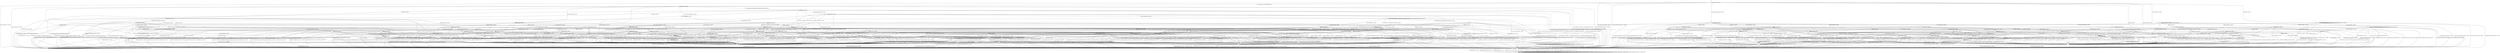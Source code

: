 digraph g {

	s0 [shape="circle" label="s0"];
	s1 [shape="circle" label="s1"];
	s2 [shape="circle" label="s2"];
	s3 [shape="circle" label="s3"];
	s4 [shape="circle" label="s4"];
	s5 [shape="circle" label="s5"];
	s6 [shape="circle" label="s6"];
	s7 [shape="circle" label="s7"];
	s8 [shape="circle" label="s8"];
	s9 [shape="circle" label="s9"];
	s10 [shape="circle" label="s10"];
	s11 [shape="circle" label="s11"];
	s12 [shape="circle" label="s12"];
	s13 [shape="circle" label="s13"];
	s14 [shape="circle" label="s14"];
	s15 [shape="circle" label="s15"];
	s16 [shape="circle" label="s16"];
	s17 [shape="circle" label="s17"];
	s18 [shape="circle" label="s18"];
	s19 [shape="circle" label="s19"];
	s20 [shape="circle" label="s20"];
	s21 [shape="circle" label="s21"];
	s22 [shape="circle" label="s22"];
	s23 [shape="circle" label="s23"];
	s24 [shape="circle" label="s24"];
	s25 [shape="circle" label="s25"];
	s26 [shape="circle" label="s26"];
	s27 [shape="circle" label="s27"];
	s28 [shape="circle" label="s28"];
	s29 [shape="circle" label="s29"];
	s30 [shape="circle" label="s30"];
	s31 [shape="circle" label="s31"];
	s32 [shape="circle" label="s32"];
	s33 [shape="circle" label="s33"];
	s34 [shape="circle" label="s34"];
	s35 [shape="circle" label="s35"];
	s36 [shape="circle" label="s36"];
	s37 [shape="circle" label="s37"];
	s38 [shape="circle" label="s38"];
	s39 [shape="circle" label="s39"];
	s40 [shape="circle" label="s40"];
	s41 [shape="circle" label="s41"];
	s42 [shape="circle" label="s42"];
	s43 [shape="circle" label="s43"];
	s44 [shape="circle" label="s44"];
	s45 [shape="circle" label="s45"];
	s46 [shape="circle" label="s46"];
	s47 [shape="circle" label="s47"];
	s48 [shape="circle" label="s48"];
	s49 [shape="circle" label="s49"];
	s50 [shape="circle" label="s50"];
	s51 [shape="circle" label="s51"];
	s52 [shape="circle" label="s52"];
	s53 [shape="circle" label="s53"];
	s54 [shape="circle" label="s54"];
	s55 [shape="circle" label="s55"];
	s56 [shape="circle" label="s56"];
	s57 [shape="circle" label="s57"];
	s58 [shape="circle" label="s58"];
	s59 [shape="circle" label="s59"];
	s60 [shape="circle" label="s60"];
	s61 [shape="circle" label="s61"];
	s62 [shape="circle" label="s62"];
	s63 [shape="circle" label="s63"];
	s64 [shape="circle" label="s64"];
	s65 [shape="circle" label="s65"];
	s66 [shape="circle" label="s66"];
	s67 [shape="circle" label="s67"];
	s68 [shape="circle" label="s68"];
	s69 [shape="circle" label="s69"];
	s70 [shape="circle" label="s70"];
	s71 [shape="circle" label="s71"];
	s72 [shape="circle" label="s72"];
	s73 [shape="circle" label="s73"];
	s74 [shape="circle" label="s74"];
	s75 [shape="circle" label="s75"];
	s76 [shape="circle" label="s76"];
	s77 [shape="circle" label="s77"];
	s78 [shape="circle" label="s78"];
	s79 [shape="circle" label="s79"];
	s0 -> s1 [label="RSA_CLIENT_HELLO / HELLO_VERIFY_REQUEST"];
	s0 -> s10 [label="RSA_CLIENT_KEY_EXCHANGE / TIMEOUT"];
	s0 -> s9 [label="CHANGE_CIPHER_SPEC / TIMEOUT"];
	s0 -> s13 [label="FINISHED / TIMEOUT"];
	s0 -> s0 [label="APPLICATION / TIMEOUT"];
	s0 -> s16 [label="CERTIFICATE / TIMEOUT"];
	s0 -> s14 [label="EMPTY_CERTIFICATE / TIMEOUT"];
	s0 -> s13 [label="CERTIFICATE_VERIFY / TIMEOUT"];
	s0 -> s3 [label="Alert(WARNING,CLOSE_NOTIFY) / TIMEOUT"];
	s0 -> s3 [label="Alert(FATAL,UNEXPECTED_MESSAGE) / TIMEOUT"];
	s1 -> s2 [label="RSA_CLIENT_HELLO / SERVER_HELLO,CERTIFICATE,SERVER_HELLO_DONE"];
	s1 -> s15 [label="RSA_CLIENT_KEY_EXCHANGE / TIMEOUT"];
	s1 -> s9 [label="CHANGE_CIPHER_SPEC / TIMEOUT"];
	s1 -> s8 [label="FINISHED / TIMEOUT"];
	s1 -> s1 [label="APPLICATION / TIMEOUT"];
	s1 -> s11 [label="CERTIFICATE / TIMEOUT"];
	s1 -> s5 [label="EMPTY_CERTIFICATE / TIMEOUT"];
	s1 -> s8 [label="CERTIFICATE_VERIFY / TIMEOUT"];
	s1 -> s3 [label="Alert(WARNING,CLOSE_NOTIFY) / Alert(WARNING,CLOSE_NOTIFY)"];
	s1 -> s3 [label="Alert(FATAL,UNEXPECTED_MESSAGE) / TIMEOUT"];
	s2 -> s3 [label="RSA_CLIENT_HELLO / Alert(FATAL,UNEXPECTED_MESSAGE)"];
	s2 -> s17 [label="RSA_CLIENT_KEY_EXCHANGE / TIMEOUT"];
	s2 -> s9 [label="CHANGE_CIPHER_SPEC / TIMEOUT"];
	s2 -> s8 [label="FINISHED / TIMEOUT"];
	s2 -> s2 [label="APPLICATION / TIMEOUT"];
	s2 -> s11 [label="CERTIFICATE / TIMEOUT"];
	s2 -> s5 [label="EMPTY_CERTIFICATE / TIMEOUT"];
	s2 -> s8 [label="CERTIFICATE_VERIFY / TIMEOUT"];
	s2 -> s3 [label="Alert(WARNING,CLOSE_NOTIFY) / Alert(WARNING,CLOSE_NOTIFY)"];
	s2 -> s3 [label="Alert(FATAL,UNEXPECTED_MESSAGE) / TIMEOUT"];
	s3 -> s4 [label="RSA_CLIENT_HELLO / TIMEOUT"];
	s3 -> s4 [label="RSA_CLIENT_KEY_EXCHANGE / TIMEOUT"];
	s3 -> s4 [label="CHANGE_CIPHER_SPEC / TIMEOUT"];
	s3 -> s4 [label="FINISHED / TIMEOUT"];
	s3 -> s4 [label="APPLICATION / TIMEOUT"];
	s3 -> s4 [label="CERTIFICATE / TIMEOUT"];
	s3 -> s4 [label="EMPTY_CERTIFICATE / TIMEOUT"];
	s3 -> s4 [label="CERTIFICATE_VERIFY / TIMEOUT"];
	s3 -> s4 [label="Alert(WARNING,CLOSE_NOTIFY) / TIMEOUT"];
	s3 -> s4 [label="Alert(FATAL,UNEXPECTED_MESSAGE) / TIMEOUT"];
	s4 -> s4 [label="RSA_CLIENT_HELLO / SOCKET_CLOSED"];
	s4 -> s4 [label="RSA_CLIENT_KEY_EXCHANGE / SOCKET_CLOSED"];
	s4 -> s4 [label="CHANGE_CIPHER_SPEC / SOCKET_CLOSED"];
	s4 -> s4 [label="FINISHED / SOCKET_CLOSED"];
	s4 -> s4 [label="APPLICATION / SOCKET_CLOSED"];
	s4 -> s4 [label="CERTIFICATE / SOCKET_CLOSED"];
	s4 -> s4 [label="EMPTY_CERTIFICATE / SOCKET_CLOSED"];
	s4 -> s4 [label="CERTIFICATE_VERIFY / SOCKET_CLOSED"];
	s4 -> s4 [label="Alert(WARNING,CLOSE_NOTIFY) / SOCKET_CLOSED"];
	s4 -> s4 [label="Alert(FATAL,UNEXPECTED_MESSAGE) / SOCKET_CLOSED"];
	s5 -> s72 [label="RSA_CLIENT_HELLO / TIMEOUT"];
	s5 -> s22 [label="RSA_CLIENT_KEY_EXCHANGE / TIMEOUT"];
	s5 -> s6 [label="CHANGE_CIPHER_SPEC / TIMEOUT"];
	s5 -> s35 [label="FINISHED / TIMEOUT"];
	s5 -> s5 [label="APPLICATION / TIMEOUT"];
	s5 -> s8 [label="CERTIFICATE / TIMEOUT"];
	s5 -> s8 [label="EMPTY_CERTIFICATE / TIMEOUT"];
	s5 -> s7 [label="CERTIFICATE_VERIFY / TIMEOUT"];
	s5 -> s3 [label="Alert(WARNING,CLOSE_NOTIFY) / Alert(WARNING,CLOSE_NOTIFY)"];
	s5 -> s3 [label="Alert(FATAL,UNEXPECTED_MESSAGE) / TIMEOUT"];
	s6 -> s3 [label="RSA_CLIENT_HELLO / Alert(FATAL,UNEXPECTED_MESSAGE)"];
	s6 -> s3 [label="RSA_CLIENT_KEY_EXCHANGE / Alert(FATAL,UNEXPECTED_MESSAGE)"];
	s6 -> s9 [label="CHANGE_CIPHER_SPEC / TIMEOUT"];
	s6 -> s3 [label="FINISHED / Alert(FATAL,UNEXPECTED_MESSAGE)"];
	s6 -> s6 [label="APPLICATION / TIMEOUT"];
	s6 -> s3 [label="CERTIFICATE / Alert(FATAL,UNEXPECTED_MESSAGE)"];
	s6 -> s3 [label="EMPTY_CERTIFICATE / Alert(FATAL,UNEXPECTED_MESSAGE)"];
	s6 -> s3 [label="CERTIFICATE_VERIFY / Alert(FATAL,UNEXPECTED_MESSAGE)"];
	s6 -> s6 [label="Alert(WARNING,CLOSE_NOTIFY) / TIMEOUT"];
	s6 -> s6 [label="Alert(FATAL,UNEXPECTED_MESSAGE) / TIMEOUT"];
	s7 -> s47 [label="RSA_CLIENT_HELLO / TIMEOUT"];
	s7 -> s24 [label="RSA_CLIENT_KEY_EXCHANGE / TIMEOUT"];
	s7 -> s6 [label="CHANGE_CIPHER_SPEC / TIMEOUT"];
	s7 -> s57 [label="FINISHED / TIMEOUT"];
	s7 -> s7 [label="APPLICATION / TIMEOUT"];
	s7 -> s8 [label="CERTIFICATE / TIMEOUT"];
	s7 -> s8 [label="EMPTY_CERTIFICATE / TIMEOUT"];
	s7 -> s8 [label="CERTIFICATE_VERIFY / TIMEOUT"];
	s7 -> s3 [label="Alert(WARNING,CLOSE_NOTIFY) / Alert(WARNING,CLOSE_NOTIFY)"];
	s7 -> s3 [label="Alert(FATAL,UNEXPECTED_MESSAGE) / TIMEOUT"];
	s8 -> s8 [label="RSA_CLIENT_HELLO / TIMEOUT"];
	s8 -> s8 [label="RSA_CLIENT_KEY_EXCHANGE / TIMEOUT"];
	s8 -> s9 [label="CHANGE_CIPHER_SPEC / TIMEOUT"];
	s8 -> s8 [label="FINISHED / TIMEOUT"];
	s8 -> s8 [label="APPLICATION / TIMEOUT"];
	s8 -> s8 [label="CERTIFICATE / TIMEOUT"];
	s8 -> s8 [label="EMPTY_CERTIFICATE / TIMEOUT"];
	s8 -> s8 [label="CERTIFICATE_VERIFY / TIMEOUT"];
	s8 -> s3 [label="Alert(WARNING,CLOSE_NOTIFY) / Alert(WARNING,CLOSE_NOTIFY)"];
	s8 -> s3 [label="Alert(FATAL,UNEXPECTED_MESSAGE) / TIMEOUT"];
	s9 -> s9 [label="RSA_CLIENT_HELLO / TIMEOUT"];
	s9 -> s9 [label="RSA_CLIENT_KEY_EXCHANGE / TIMEOUT"];
	s9 -> s9 [label="CHANGE_CIPHER_SPEC / TIMEOUT"];
	s9 -> s9 [label="FINISHED / TIMEOUT"];
	s9 -> s9 [label="APPLICATION / TIMEOUT"];
	s9 -> s9 [label="CERTIFICATE / TIMEOUT"];
	s9 -> s9 [label="EMPTY_CERTIFICATE / TIMEOUT"];
	s9 -> s9 [label="CERTIFICATE_VERIFY / TIMEOUT"];
	s9 -> s9 [label="Alert(WARNING,CLOSE_NOTIFY) / TIMEOUT"];
	s9 -> s9 [label="Alert(FATAL,UNEXPECTED_MESSAGE) / TIMEOUT"];
	s10 -> s49 [label="RSA_CLIENT_HELLO / TIMEOUT"];
	s10 -> s13 [label="RSA_CLIENT_KEY_EXCHANGE / TIMEOUT"];
	s10 -> s12 [label="CHANGE_CIPHER_SPEC / TIMEOUT"];
	s10 -> s36 [label="FINISHED / TIMEOUT"];
	s10 -> s10 [label="APPLICATION / TIMEOUT"];
	s10 -> s21 [label="CERTIFICATE / TIMEOUT"];
	s10 -> s21 [label="EMPTY_CERTIFICATE / TIMEOUT"];
	s10 -> s27 [label="CERTIFICATE_VERIFY / TIMEOUT"];
	s10 -> s3 [label="Alert(WARNING,CLOSE_NOTIFY) / TIMEOUT"];
	s10 -> s3 [label="Alert(FATAL,UNEXPECTED_MESSAGE) / TIMEOUT"];
	s11 -> s46 [label="RSA_CLIENT_HELLO / TIMEOUT"];
	s11 -> s65 [label="RSA_CLIENT_KEY_EXCHANGE / TIMEOUT"];
	s11 -> s9 [label="CHANGE_CIPHER_SPEC / TIMEOUT"];
	s11 -> s68 [label="FINISHED / TIMEOUT"];
	s11 -> s11 [label="APPLICATION / TIMEOUT"];
	s11 -> s8 [label="CERTIFICATE / TIMEOUT"];
	s11 -> s8 [label="EMPTY_CERTIFICATE / TIMEOUT"];
	s11 -> s7 [label="CERTIFICATE_VERIFY / TIMEOUT"];
	s11 -> s3 [label="Alert(WARNING,CLOSE_NOTIFY) / Alert(WARNING,CLOSE_NOTIFY)"];
	s11 -> s3 [label="Alert(FATAL,UNEXPECTED_MESSAGE) / TIMEOUT"];
	s12 -> s3 [label="RSA_CLIENT_HELLO / TIMEOUT"];
	s12 -> s3 [label="RSA_CLIENT_KEY_EXCHANGE / TIMEOUT"];
	s12 -> s9 [label="CHANGE_CIPHER_SPEC / TIMEOUT"];
	s12 -> s3 [label="FINISHED / TIMEOUT"];
	s12 -> s12 [label="APPLICATION / TIMEOUT"];
	s12 -> s3 [label="CERTIFICATE / TIMEOUT"];
	s12 -> s3 [label="EMPTY_CERTIFICATE / TIMEOUT"];
	s12 -> s3 [label="CERTIFICATE_VERIFY / TIMEOUT"];
	s12 -> s12 [label="Alert(WARNING,CLOSE_NOTIFY) / TIMEOUT"];
	s12 -> s12 [label="Alert(FATAL,UNEXPECTED_MESSAGE) / TIMEOUT"];
	s13 -> s13 [label="RSA_CLIENT_HELLO / TIMEOUT"];
	s13 -> s13 [label="RSA_CLIENT_KEY_EXCHANGE / TIMEOUT"];
	s13 -> s9 [label="CHANGE_CIPHER_SPEC / TIMEOUT"];
	s13 -> s13 [label="FINISHED / TIMEOUT"];
	s13 -> s13 [label="APPLICATION / TIMEOUT"];
	s13 -> s13 [label="CERTIFICATE / TIMEOUT"];
	s13 -> s13 [label="EMPTY_CERTIFICATE / TIMEOUT"];
	s13 -> s13 [label="CERTIFICATE_VERIFY / TIMEOUT"];
	s13 -> s3 [label="Alert(WARNING,CLOSE_NOTIFY) / TIMEOUT"];
	s13 -> s3 [label="Alert(FATAL,UNEXPECTED_MESSAGE) / TIMEOUT"];
	s14 -> s14 [label="RSA_CLIENT_HELLO / TIMEOUT"];
	s14 -> s21 [label="RSA_CLIENT_KEY_EXCHANGE / TIMEOUT"];
	s14 -> s12 [label="CHANGE_CIPHER_SPEC / TIMEOUT"];
	s14 -> s42 [label="FINISHED / TIMEOUT"];
	s14 -> s14 [label="APPLICATION / TIMEOUT"];
	s14 -> s13 [label="CERTIFICATE / TIMEOUT"];
	s14 -> s13 [label="EMPTY_CERTIFICATE / TIMEOUT"];
	s14 -> s29 [label="CERTIFICATE_VERIFY / TIMEOUT"];
	s14 -> s3 [label="Alert(WARNING,CLOSE_NOTIFY) / TIMEOUT"];
	s14 -> s3 [label="Alert(FATAL,UNEXPECTED_MESSAGE) / TIMEOUT"];
	s15 -> s25 [label="RSA_CLIENT_HELLO / TIMEOUT"];
	s15 -> s8 [label="RSA_CLIENT_KEY_EXCHANGE / TIMEOUT"];
	s15 -> s6 [label="CHANGE_CIPHER_SPEC / TIMEOUT"];
	s15 -> s48 [label="FINISHED / TIMEOUT"];
	s15 -> s15 [label="APPLICATION / TIMEOUT"];
	s15 -> s22 [label="CERTIFICATE / TIMEOUT"];
	s15 -> s22 [label="EMPTY_CERTIFICATE / TIMEOUT"];
	s15 -> s20 [label="CERTIFICATE_VERIFY / TIMEOUT"];
	s15 -> s3 [label="Alert(WARNING,CLOSE_NOTIFY) / Alert(WARNING,CLOSE_NOTIFY)"];
	s15 -> s3 [label="Alert(FATAL,UNEXPECTED_MESSAGE) / TIMEOUT"];
	s16 -> s66 [label="RSA_CLIENT_HELLO / TIMEOUT"];
	s16 -> s16 [label="RSA_CLIENT_KEY_EXCHANGE / TIMEOUT"];
	s16 -> s9 [label="CHANGE_CIPHER_SPEC / TIMEOUT"];
	s16 -> s16 [label="FINISHED / TIMEOUT"];
	s16 -> s16 [label="APPLICATION / TIMEOUT"];
	s16 -> s13 [label="CERTIFICATE / TIMEOUT"];
	s16 -> s13 [label="EMPTY_CERTIFICATE / TIMEOUT"];
	s16 -> s29 [label="CERTIFICATE_VERIFY / TIMEOUT"];
	s16 -> s3 [label="Alert(WARNING,CLOSE_NOTIFY) / TIMEOUT"];
	s16 -> s3 [label="Alert(FATAL,UNEXPECTED_MESSAGE) / TIMEOUT"];
	s17 -> s25 [label="RSA_CLIENT_HELLO / TIMEOUT"];
	s17 -> s8 [label="RSA_CLIENT_KEY_EXCHANGE / TIMEOUT"];
	s17 -> s18 [label="CHANGE_CIPHER_SPEC / TIMEOUT"];
	s17 -> s48 [label="FINISHED / TIMEOUT"];
	s17 -> s17 [label="APPLICATION / TIMEOUT"];
	s17 -> s22 [label="CERTIFICATE / TIMEOUT"];
	s17 -> s22 [label="EMPTY_CERTIFICATE / TIMEOUT"];
	s17 -> s20 [label="CERTIFICATE_VERIFY / TIMEOUT"];
	s17 -> s3 [label="Alert(WARNING,CLOSE_NOTIFY) / Alert(WARNING,CLOSE_NOTIFY)"];
	s17 -> s3 [label="Alert(FATAL,UNEXPECTED_MESSAGE) / TIMEOUT"];
	s18 -> s32 [label="RSA_CLIENT_HELLO / TIMEOUT"];
	s18 -> s8 [label="RSA_CLIENT_KEY_EXCHANGE / TIMEOUT"];
	s18 -> s9 [label="CHANGE_CIPHER_SPEC / TIMEOUT"];
	s18 -> s19 [label="FINISHED / CHANGE_CIPHER_SPEC,FINISHED,CHANGE_CIPHER_SPEC,FINISHED"];
	s18 -> s18 [label="APPLICATION / TIMEOUT"];
	s18 -> s23 [label="CERTIFICATE / TIMEOUT"];
	s18 -> s23 [label="EMPTY_CERTIFICATE / TIMEOUT"];
	s18 -> s75 [label="CERTIFICATE_VERIFY / TIMEOUT"];
	s18 -> s18 [label="Alert(WARNING,CLOSE_NOTIFY) / TIMEOUT"];
	s18 -> s18 [label="Alert(FATAL,UNEXPECTED_MESSAGE) / TIMEOUT"];
	s19 -> s19 [label="RSA_CLIENT_HELLO / TIMEOUT"];
	s19 -> s19 [label="RSA_CLIENT_KEY_EXCHANGE / TIMEOUT"];
	s19 -> s9 [label="CHANGE_CIPHER_SPEC / TIMEOUT"];
	s19 -> s19 [label="FINISHED / TIMEOUT"];
	s19 -> s3 [label="APPLICATION / APPLICATION"];
	s19 -> s19 [label="CERTIFICATE / TIMEOUT"];
	s19 -> s19 [label="EMPTY_CERTIFICATE / TIMEOUT"];
	s19 -> s19 [label="CERTIFICATE_VERIFY / TIMEOUT"];
	s19 -> s3 [label="Alert(WARNING,CLOSE_NOTIFY) / TIMEOUT"];
	s19 -> s3 [label="Alert(FATAL,UNEXPECTED_MESSAGE) / TIMEOUT"];
	s20 -> s31 [label="RSA_CLIENT_HELLO / TIMEOUT"];
	s20 -> s8 [label="RSA_CLIENT_KEY_EXCHANGE / TIMEOUT"];
	s20 -> s6 [label="CHANGE_CIPHER_SPEC / TIMEOUT"];
	s20 -> s38 [label="FINISHED / TIMEOUT"];
	s20 -> s20 [label="APPLICATION / TIMEOUT"];
	s20 -> s24 [label="CERTIFICATE / TIMEOUT"];
	s20 -> s24 [label="EMPTY_CERTIFICATE / TIMEOUT"];
	s20 -> s8 [label="CERTIFICATE_VERIFY / TIMEOUT"];
	s20 -> s3 [label="Alert(WARNING,CLOSE_NOTIFY) / Alert(WARNING,CLOSE_NOTIFY)"];
	s20 -> s3 [label="Alert(FATAL,UNEXPECTED_MESSAGE) / TIMEOUT"];
	s21 -> s50 [label="RSA_CLIENT_HELLO / TIMEOUT"];
	s21 -> s13 [label="RSA_CLIENT_KEY_EXCHANGE / TIMEOUT"];
	s21 -> s12 [label="CHANGE_CIPHER_SPEC / TIMEOUT"];
	s21 -> s37 [label="FINISHED / TIMEOUT"];
	s21 -> s21 [label="APPLICATION / TIMEOUT"];
	s21 -> s13 [label="CERTIFICATE / TIMEOUT"];
	s21 -> s13 [label="EMPTY_CERTIFICATE / TIMEOUT"];
	s21 -> s28 [label="CERTIFICATE_VERIFY / TIMEOUT"];
	s21 -> s3 [label="Alert(WARNING,CLOSE_NOTIFY) / TIMEOUT"];
	s21 -> s3 [label="Alert(FATAL,UNEXPECTED_MESSAGE) / TIMEOUT"];
	s22 -> s26 [label="RSA_CLIENT_HELLO / TIMEOUT"];
	s22 -> s8 [label="RSA_CLIENT_KEY_EXCHANGE / TIMEOUT"];
	s22 -> s6 [label="CHANGE_CIPHER_SPEC / TIMEOUT"];
	s22 -> s55 [label="FINISHED / TIMEOUT"];
	s22 -> s22 [label="APPLICATION / TIMEOUT"];
	s22 -> s8 [label="CERTIFICATE / TIMEOUT"];
	s22 -> s8 [label="EMPTY_CERTIFICATE / TIMEOUT"];
	s22 -> s24 [label="CERTIFICATE_VERIFY / TIMEOUT"];
	s22 -> s3 [label="Alert(WARNING,CLOSE_NOTIFY) / Alert(WARNING,CLOSE_NOTIFY)"];
	s22 -> s3 [label="Alert(FATAL,UNEXPECTED_MESSAGE) / TIMEOUT"];
	s23 -> s40 [label="RSA_CLIENT_HELLO / TIMEOUT"];
	s23 -> s8 [label="RSA_CLIENT_KEY_EXCHANGE / TIMEOUT"];
	s23 -> s6 [label="CHANGE_CIPHER_SPEC / TIMEOUT"];
	s23 -> s23 [label="FINISHED / TIMEOUT"];
	s23 -> s8 [label="APPLICATION / TIMEOUT"];
	s23 -> s8 [label="CERTIFICATE / TIMEOUT"];
	s23 -> s8 [label="EMPTY_CERTIFICATE / TIMEOUT"];
	s23 -> s51 [label="CERTIFICATE_VERIFY / TIMEOUT"];
	s23 -> s3 [label="Alert(WARNING,CLOSE_NOTIFY) / Alert(WARNING,CLOSE_NOTIFY)"];
	s23 -> s3 [label="Alert(FATAL,UNEXPECTED_MESSAGE) / TIMEOUT"];
	s24 -> s43 [label="RSA_CLIENT_HELLO / TIMEOUT"];
	s24 -> s8 [label="RSA_CLIENT_KEY_EXCHANGE / TIMEOUT"];
	s24 -> s6 [label="CHANGE_CIPHER_SPEC / TIMEOUT"];
	s24 -> s63 [label="FINISHED / TIMEOUT"];
	s24 -> s24 [label="APPLICATION / TIMEOUT"];
	s24 -> s8 [label="CERTIFICATE / TIMEOUT"];
	s24 -> s8 [label="EMPTY_CERTIFICATE / TIMEOUT"];
	s24 -> s8 [label="CERTIFICATE_VERIFY / TIMEOUT"];
	s24 -> s3 [label="Alert(WARNING,CLOSE_NOTIFY) / Alert(WARNING,CLOSE_NOTIFY)"];
	s24 -> s3 [label="Alert(FATAL,UNEXPECTED_MESSAGE) / TIMEOUT"];
	s25 -> s8 [label="RSA_CLIENT_HELLO / TIMEOUT"];
	s25 -> s8 [label="RSA_CLIENT_KEY_EXCHANGE / TIMEOUT"];
	s25 -> s6 [label="CHANGE_CIPHER_SPEC / TIMEOUT"];
	s25 -> s30 [label="FINISHED / TIMEOUT"];
	s25 -> s25 [label="APPLICATION / TIMEOUT"];
	s25 -> s26 [label="CERTIFICATE / TIMEOUT"];
	s25 -> s26 [label="EMPTY_CERTIFICATE / TIMEOUT"];
	s25 -> s31 [label="CERTIFICATE_VERIFY / TIMEOUT"];
	s25 -> s3 [label="Alert(WARNING,CLOSE_NOTIFY) / Alert(WARNING,CLOSE_NOTIFY)"];
	s25 -> s3 [label="Alert(FATAL,UNEXPECTED_MESSAGE) / TIMEOUT"];
	s26 -> s8 [label="RSA_CLIENT_HELLO / TIMEOUT"];
	s26 -> s8 [label="RSA_CLIENT_KEY_EXCHANGE / TIMEOUT"];
	s26 -> s6 [label="CHANGE_CIPHER_SPEC / TIMEOUT"];
	s26 -> s44 [label="FINISHED / TIMEOUT"];
	s26 -> s26 [label="APPLICATION / TIMEOUT"];
	s26 -> s8 [label="CERTIFICATE / TIMEOUT"];
	s26 -> s8 [label="EMPTY_CERTIFICATE / TIMEOUT"];
	s26 -> s43 [label="CERTIFICATE_VERIFY / TIMEOUT"];
	s26 -> s3 [label="Alert(WARNING,CLOSE_NOTIFY) / Alert(WARNING,CLOSE_NOTIFY)"];
	s26 -> s3 [label="Alert(FATAL,UNEXPECTED_MESSAGE) / TIMEOUT"];
	s27 -> s58 [label="RSA_CLIENT_HELLO / TIMEOUT"];
	s27 -> s13 [label="RSA_CLIENT_KEY_EXCHANGE / TIMEOUT"];
	s27 -> s12 [label="CHANGE_CIPHER_SPEC / TIMEOUT"];
	s27 -> s53 [label="FINISHED / TIMEOUT"];
	s27 -> s27 [label="APPLICATION / TIMEOUT"];
	s27 -> s28 [label="CERTIFICATE / TIMEOUT"];
	s27 -> s28 [label="EMPTY_CERTIFICATE / TIMEOUT"];
	s27 -> s13 [label="CERTIFICATE_VERIFY / TIMEOUT"];
	s27 -> s3 [label="Alert(WARNING,CLOSE_NOTIFY) / TIMEOUT"];
	s27 -> s3 [label="Alert(FATAL,UNEXPECTED_MESSAGE) / TIMEOUT"];
	s28 -> s62 [label="RSA_CLIENT_HELLO / TIMEOUT"];
	s28 -> s13 [label="RSA_CLIENT_KEY_EXCHANGE / TIMEOUT"];
	s28 -> s12 [label="CHANGE_CIPHER_SPEC / TIMEOUT"];
	s28 -> s52 [label="FINISHED / TIMEOUT"];
	s28 -> s28 [label="APPLICATION / TIMEOUT"];
	s28 -> s13 [label="CERTIFICATE / TIMEOUT"];
	s28 -> s13 [label="EMPTY_CERTIFICATE / TIMEOUT"];
	s28 -> s13 [label="CERTIFICATE_VERIFY / TIMEOUT"];
	s28 -> s3 [label="Alert(WARNING,CLOSE_NOTIFY) / TIMEOUT"];
	s28 -> s3 [label="Alert(FATAL,UNEXPECTED_MESSAGE) / TIMEOUT"];
	s29 -> s67 [label="RSA_CLIENT_HELLO / TIMEOUT"];
	s29 -> s28 [label="RSA_CLIENT_KEY_EXCHANGE / TIMEOUT"];
	s29 -> s12 [label="CHANGE_CIPHER_SPEC / TIMEOUT"];
	s29 -> s34 [label="FINISHED / TIMEOUT"];
	s29 -> s29 [label="APPLICATION / TIMEOUT"];
	s29 -> s13 [label="CERTIFICATE / TIMEOUT"];
	s29 -> s13 [label="EMPTY_CERTIFICATE / TIMEOUT"];
	s29 -> s13 [label="CERTIFICATE_VERIFY / TIMEOUT"];
	s29 -> s3 [label="Alert(WARNING,CLOSE_NOTIFY) / TIMEOUT"];
	s29 -> s3 [label="Alert(FATAL,UNEXPECTED_MESSAGE) / TIMEOUT"];
	s30 -> s8 [label="RSA_CLIENT_HELLO / TIMEOUT"];
	s30 -> s8 [label="RSA_CLIENT_KEY_EXCHANGE / TIMEOUT"];
	s30 -> s6 [label="CHANGE_CIPHER_SPEC / TIMEOUT"];
	s30 -> s8 [label="FINISHED / TIMEOUT"];
	s30 -> s30 [label="APPLICATION / TIMEOUT"];
	s30 -> s44 [label="CERTIFICATE / TIMEOUT"];
	s30 -> s44 [label="EMPTY_CERTIFICATE / TIMEOUT"];
	s30 -> s54 [label="CERTIFICATE_VERIFY / TIMEOUT"];
	s30 -> s3 [label="Alert(WARNING,CLOSE_NOTIFY) / Alert(WARNING,CLOSE_NOTIFY)"];
	s30 -> s3 [label="Alert(FATAL,UNEXPECTED_MESSAGE) / TIMEOUT"];
	s31 -> s8 [label="RSA_CLIENT_HELLO / TIMEOUT"];
	s31 -> s8 [label="RSA_CLIENT_KEY_EXCHANGE / TIMEOUT"];
	s31 -> s6 [label="CHANGE_CIPHER_SPEC / TIMEOUT"];
	s31 -> s54 [label="FINISHED / TIMEOUT"];
	s31 -> s31 [label="APPLICATION / TIMEOUT"];
	s31 -> s43 [label="CERTIFICATE / TIMEOUT"];
	s31 -> s43 [label="EMPTY_CERTIFICATE / TIMEOUT"];
	s31 -> s8 [label="CERTIFICATE_VERIFY / TIMEOUT"];
	s31 -> s3 [label="Alert(WARNING,CLOSE_NOTIFY) / Alert(WARNING,CLOSE_NOTIFY)"];
	s31 -> s3 [label="Alert(FATAL,UNEXPECTED_MESSAGE) / TIMEOUT"];
	s32 -> s8 [label="RSA_CLIENT_HELLO / TIMEOUT"];
	s32 -> s8 [label="RSA_CLIENT_KEY_EXCHANGE / TIMEOUT"];
	s32 -> s6 [label="CHANGE_CIPHER_SPEC / TIMEOUT"];
	s32 -> s33 [label="FINISHED / TIMEOUT"];
	s32 -> s8 [label="APPLICATION / TIMEOUT"];
	s32 -> s40 [label="CERTIFICATE / TIMEOUT"];
	s32 -> s40 [label="EMPTY_CERTIFICATE / TIMEOUT"];
	s32 -> s31 [label="CERTIFICATE_VERIFY / TIMEOUT"];
	s32 -> s3 [label="Alert(WARNING,CLOSE_NOTIFY) / Alert(WARNING,CLOSE_NOTIFY)"];
	s32 -> s3 [label="Alert(FATAL,UNEXPECTED_MESSAGE) / TIMEOUT"];
	s33 -> s8 [label="RSA_CLIENT_HELLO / TIMEOUT"];
	s33 -> s8 [label="RSA_CLIENT_KEY_EXCHANGE / TIMEOUT"];
	s33 -> s6 [label="CHANGE_CIPHER_SPEC / TIMEOUT"];
	s33 -> s8 [label="FINISHED / TIMEOUT"];
	s33 -> s8 [label="APPLICATION / TIMEOUT"];
	s33 -> s39 [label="CERTIFICATE / TIMEOUT"];
	s33 -> s39 [label="EMPTY_CERTIFICATE / TIMEOUT"];
	s33 -> s77 [label="CERTIFICATE_VERIFY / TIMEOUT"];
	s33 -> s3 [label="Alert(WARNING,CLOSE_NOTIFY) / Alert(WARNING,CLOSE_NOTIFY)"];
	s33 -> s3 [label="Alert(FATAL,UNEXPECTED_MESSAGE) / TIMEOUT"];
	s34 -> s73 [label="RSA_CLIENT_HELLO / TIMEOUT"];
	s34 -> s52 [label="RSA_CLIENT_KEY_EXCHANGE / TIMEOUT"];
	s34 -> s12 [label="CHANGE_CIPHER_SPEC / TIMEOUT"];
	s34 -> s13 [label="FINISHED / TIMEOUT"];
	s34 -> s34 [label="APPLICATION / TIMEOUT"];
	s34 -> s13 [label="CERTIFICATE / TIMEOUT"];
	s34 -> s13 [label="EMPTY_CERTIFICATE / TIMEOUT"];
	s34 -> s13 [label="CERTIFICATE_VERIFY / TIMEOUT"];
	s34 -> s3 [label="Alert(WARNING,CLOSE_NOTIFY) / TIMEOUT"];
	s34 -> s3 [label="Alert(FATAL,UNEXPECTED_MESSAGE) / TIMEOUT"];
	s35 -> s76 [label="RSA_CLIENT_HELLO / TIMEOUT"];
	s35 -> s55 [label="RSA_CLIENT_KEY_EXCHANGE / TIMEOUT"];
	s35 -> s6 [label="CHANGE_CIPHER_SPEC / TIMEOUT"];
	s35 -> s8 [label="FINISHED / TIMEOUT"];
	s35 -> s35 [label="APPLICATION / TIMEOUT"];
	s35 -> s8 [label="CERTIFICATE / TIMEOUT"];
	s35 -> s8 [label="EMPTY_CERTIFICATE / TIMEOUT"];
	s35 -> s57 [label="CERTIFICATE_VERIFY / TIMEOUT"];
	s35 -> s3 [label="Alert(WARNING,CLOSE_NOTIFY) / Alert(WARNING,CLOSE_NOTIFY)"];
	s35 -> s3 [label="Alert(FATAL,UNEXPECTED_MESSAGE) / TIMEOUT"];
	s36 -> s59 [label="RSA_CLIENT_HELLO / TIMEOUT"];
	s36 -> s13 [label="RSA_CLIENT_KEY_EXCHANGE / TIMEOUT"];
	s36 -> s12 [label="CHANGE_CIPHER_SPEC / TIMEOUT"];
	s36 -> s13 [label="FINISHED / TIMEOUT"];
	s36 -> s36 [label="APPLICATION / TIMEOUT"];
	s36 -> s37 [label="CERTIFICATE / TIMEOUT"];
	s36 -> s37 [label="EMPTY_CERTIFICATE / TIMEOUT"];
	s36 -> s53 [label="CERTIFICATE_VERIFY / TIMEOUT"];
	s36 -> s3 [label="Alert(WARNING,CLOSE_NOTIFY) / TIMEOUT"];
	s36 -> s3 [label="Alert(FATAL,UNEXPECTED_MESSAGE) / TIMEOUT"];
	s37 -> s64 [label="RSA_CLIENT_HELLO / TIMEOUT"];
	s37 -> s13 [label="RSA_CLIENT_KEY_EXCHANGE / TIMEOUT"];
	s37 -> s12 [label="CHANGE_CIPHER_SPEC / TIMEOUT"];
	s37 -> s13 [label="FINISHED / TIMEOUT"];
	s37 -> s37 [label="APPLICATION / TIMEOUT"];
	s37 -> s13 [label="CERTIFICATE / TIMEOUT"];
	s37 -> s13 [label="EMPTY_CERTIFICATE / TIMEOUT"];
	s37 -> s52 [label="CERTIFICATE_VERIFY / TIMEOUT"];
	s37 -> s3 [label="Alert(WARNING,CLOSE_NOTIFY) / TIMEOUT"];
	s37 -> s3 [label="Alert(FATAL,UNEXPECTED_MESSAGE) / TIMEOUT"];
	s38 -> s54 [label="RSA_CLIENT_HELLO / TIMEOUT"];
	s38 -> s8 [label="RSA_CLIENT_KEY_EXCHANGE / TIMEOUT"];
	s38 -> s6 [label="CHANGE_CIPHER_SPEC / TIMEOUT"];
	s38 -> s8 [label="FINISHED / TIMEOUT"];
	s38 -> s38 [label="APPLICATION / TIMEOUT"];
	s38 -> s63 [label="CERTIFICATE / TIMEOUT"];
	s38 -> s63 [label="EMPTY_CERTIFICATE / TIMEOUT"];
	s38 -> s8 [label="CERTIFICATE_VERIFY / TIMEOUT"];
	s38 -> s3 [label="Alert(WARNING,CLOSE_NOTIFY) / Alert(WARNING,CLOSE_NOTIFY)"];
	s38 -> s3 [label="Alert(FATAL,UNEXPECTED_MESSAGE) / TIMEOUT"];
	s39 -> s8 [label="RSA_CLIENT_HELLO / TIMEOUT"];
	s39 -> s8 [label="RSA_CLIENT_KEY_EXCHANGE / TIMEOUT"];
	s39 -> s6 [label="CHANGE_CIPHER_SPEC / TIMEOUT"];
	s39 -> s8 [label="FINISHED / TIMEOUT"];
	s39 -> s8 [label="APPLICATION / TIMEOUT"];
	s39 -> s8 [label="CERTIFICATE / TIMEOUT"];
	s39 -> s8 [label="EMPTY_CERTIFICATE / TIMEOUT"];
	s39 -> s56 [label="CERTIFICATE_VERIFY / TIMEOUT"];
	s39 -> s3 [label="Alert(WARNING,CLOSE_NOTIFY) / Alert(WARNING,CLOSE_NOTIFY)"];
	s39 -> s3 [label="Alert(FATAL,UNEXPECTED_MESSAGE) / TIMEOUT"];
	s40 -> s8 [label="RSA_CLIENT_HELLO / TIMEOUT"];
	s40 -> s8 [label="RSA_CLIENT_KEY_EXCHANGE / TIMEOUT"];
	s40 -> s6 [label="CHANGE_CIPHER_SPEC / TIMEOUT"];
	s40 -> s39 [label="FINISHED / TIMEOUT"];
	s40 -> s8 [label="APPLICATION / TIMEOUT"];
	s40 -> s8 [label="CERTIFICATE / TIMEOUT"];
	s40 -> s8 [label="EMPTY_CERTIFICATE / TIMEOUT"];
	s40 -> s41 [label="CERTIFICATE_VERIFY / TIMEOUT"];
	s40 -> s3 [label="Alert(WARNING,CLOSE_NOTIFY) / Alert(WARNING,CLOSE_NOTIFY)"];
	s40 -> s3 [label="Alert(FATAL,UNEXPECTED_MESSAGE) / TIMEOUT"];
	s41 -> s8 [label="RSA_CLIENT_HELLO / TIMEOUT"];
	s41 -> s8 [label="RSA_CLIENT_KEY_EXCHANGE / TIMEOUT"];
	s41 -> s6 [label="CHANGE_CIPHER_SPEC / TIMEOUT"];
	s41 -> s56 [label="FINISHED / TIMEOUT"];
	s41 -> s8 [label="APPLICATION / TIMEOUT"];
	s41 -> s8 [label="CERTIFICATE / TIMEOUT"];
	s41 -> s8 [label="EMPTY_CERTIFICATE / TIMEOUT"];
	s41 -> s8 [label="CERTIFICATE_VERIFY / TIMEOUT"];
	s41 -> s3 [label="Alert(WARNING,CLOSE_NOTIFY) / Alert(WARNING,CLOSE_NOTIFY)"];
	s41 -> s3 [label="Alert(FATAL,UNEXPECTED_MESSAGE) / TIMEOUT"];
	s42 -> s69 [label="RSA_CLIENT_HELLO / TIMEOUT"];
	s42 -> s37 [label="RSA_CLIENT_KEY_EXCHANGE / TIMEOUT"];
	s42 -> s12 [label="CHANGE_CIPHER_SPEC / TIMEOUT"];
	s42 -> s13 [label="FINISHED / TIMEOUT"];
	s42 -> s42 [label="APPLICATION / TIMEOUT"];
	s42 -> s13 [label="CERTIFICATE / TIMEOUT"];
	s42 -> s13 [label="EMPTY_CERTIFICATE / TIMEOUT"];
	s42 -> s34 [label="CERTIFICATE_VERIFY / TIMEOUT"];
	s42 -> s3 [label="Alert(WARNING,CLOSE_NOTIFY) / TIMEOUT"];
	s42 -> s3 [label="Alert(FATAL,UNEXPECTED_MESSAGE) / TIMEOUT"];
	s43 -> s8 [label="RSA_CLIENT_HELLO / TIMEOUT"];
	s43 -> s8 [label="RSA_CLIENT_KEY_EXCHANGE / TIMEOUT"];
	s43 -> s6 [label="CHANGE_CIPHER_SPEC / TIMEOUT"];
	s43 -> s45 [label="FINISHED / TIMEOUT"];
	s43 -> s43 [label="APPLICATION / TIMEOUT"];
	s43 -> s8 [label="CERTIFICATE / TIMEOUT"];
	s43 -> s8 [label="EMPTY_CERTIFICATE / TIMEOUT"];
	s43 -> s8 [label="CERTIFICATE_VERIFY / TIMEOUT"];
	s43 -> s3 [label="Alert(WARNING,CLOSE_NOTIFY) / Alert(WARNING,CLOSE_NOTIFY)"];
	s43 -> s3 [label="Alert(FATAL,UNEXPECTED_MESSAGE) / TIMEOUT"];
	s44 -> s8 [label="RSA_CLIENT_HELLO / TIMEOUT"];
	s44 -> s8 [label="RSA_CLIENT_KEY_EXCHANGE / TIMEOUT"];
	s44 -> s6 [label="CHANGE_CIPHER_SPEC / TIMEOUT"];
	s44 -> s8 [label="FINISHED / TIMEOUT"];
	s44 -> s44 [label="APPLICATION / TIMEOUT"];
	s44 -> s8 [label="CERTIFICATE / TIMEOUT"];
	s44 -> s8 [label="EMPTY_CERTIFICATE / TIMEOUT"];
	s44 -> s45 [label="CERTIFICATE_VERIFY / TIMEOUT"];
	s44 -> s3 [label="Alert(WARNING,CLOSE_NOTIFY) / Alert(WARNING,CLOSE_NOTIFY)"];
	s44 -> s3 [label="Alert(FATAL,UNEXPECTED_MESSAGE) / TIMEOUT"];
	s45 -> s8 [label="RSA_CLIENT_HELLO / TIMEOUT"];
	s45 -> s8 [label="RSA_CLIENT_KEY_EXCHANGE / TIMEOUT"];
	s45 -> s6 [label="CHANGE_CIPHER_SPEC / TIMEOUT"];
	s45 -> s8 [label="FINISHED / TIMEOUT"];
	s45 -> s45 [label="APPLICATION / TIMEOUT"];
	s45 -> s8 [label="CERTIFICATE / TIMEOUT"];
	s45 -> s8 [label="EMPTY_CERTIFICATE / TIMEOUT"];
	s45 -> s8 [label="CERTIFICATE_VERIFY / TIMEOUT"];
	s45 -> s3 [label="Alert(WARNING,CLOSE_NOTIFY) / Alert(WARNING,CLOSE_NOTIFY)"];
	s45 -> s3 [label="Alert(FATAL,UNEXPECTED_MESSAGE) / TIMEOUT"];
	s46 -> s8 [label="RSA_CLIENT_HELLO / TIMEOUT"];
	s46 -> s46 [label="RSA_CLIENT_KEY_EXCHANGE / TIMEOUT"];
	s46 -> s9 [label="CHANGE_CIPHER_SPEC / TIMEOUT"];
	s46 -> s74 [label="FINISHED / TIMEOUT"];
	s46 -> s46 [label="APPLICATION / TIMEOUT"];
	s46 -> s8 [label="CERTIFICATE / TIMEOUT"];
	s46 -> s8 [label="EMPTY_CERTIFICATE / TIMEOUT"];
	s46 -> s47 [label="CERTIFICATE_VERIFY / TIMEOUT"];
	s46 -> s3 [label="Alert(WARNING,CLOSE_NOTIFY) / Alert(WARNING,CLOSE_NOTIFY)"];
	s46 -> s3 [label="Alert(FATAL,UNEXPECTED_MESSAGE) / TIMEOUT"];
	s47 -> s8 [label="RSA_CLIENT_HELLO / TIMEOUT"];
	s47 -> s43 [label="RSA_CLIENT_KEY_EXCHANGE / TIMEOUT"];
	s47 -> s6 [label="CHANGE_CIPHER_SPEC / TIMEOUT"];
	s47 -> s60 [label="FINISHED / TIMEOUT"];
	s47 -> s47 [label="APPLICATION / TIMEOUT"];
	s47 -> s8 [label="CERTIFICATE / TIMEOUT"];
	s47 -> s8 [label="EMPTY_CERTIFICATE / TIMEOUT"];
	s47 -> s8 [label="CERTIFICATE_VERIFY / TIMEOUT"];
	s47 -> s3 [label="Alert(WARNING,CLOSE_NOTIFY) / Alert(WARNING,CLOSE_NOTIFY)"];
	s47 -> s3 [label="Alert(FATAL,UNEXPECTED_MESSAGE) / TIMEOUT"];
	s48 -> s30 [label="RSA_CLIENT_HELLO / TIMEOUT"];
	s48 -> s8 [label="RSA_CLIENT_KEY_EXCHANGE / TIMEOUT"];
	s48 -> s6 [label="CHANGE_CIPHER_SPEC / TIMEOUT"];
	s48 -> s8 [label="FINISHED / TIMEOUT"];
	s48 -> s48 [label="APPLICATION / TIMEOUT"];
	s48 -> s55 [label="CERTIFICATE / TIMEOUT"];
	s48 -> s55 [label="EMPTY_CERTIFICATE / TIMEOUT"];
	s48 -> s38 [label="CERTIFICATE_VERIFY / TIMEOUT"];
	s48 -> s3 [label="Alert(WARNING,CLOSE_NOTIFY) / Alert(WARNING,CLOSE_NOTIFY)"];
	s48 -> s3 [label="Alert(FATAL,UNEXPECTED_MESSAGE) / TIMEOUT"];
	s49 -> s13 [label="RSA_CLIENT_HELLO / TIMEOUT"];
	s49 -> s13 [label="RSA_CLIENT_KEY_EXCHANGE / TIMEOUT"];
	s49 -> s12 [label="CHANGE_CIPHER_SPEC / TIMEOUT"];
	s49 -> s59 [label="FINISHED / TIMEOUT"];
	s49 -> s49 [label="APPLICATION / TIMEOUT"];
	s49 -> s50 [label="CERTIFICATE / TIMEOUT"];
	s49 -> s50 [label="EMPTY_CERTIFICATE / TIMEOUT"];
	s49 -> s58 [label="CERTIFICATE_VERIFY / TIMEOUT"];
	s49 -> s3 [label="Alert(WARNING,CLOSE_NOTIFY) / TIMEOUT"];
	s49 -> s3 [label="Alert(FATAL,UNEXPECTED_MESSAGE) / TIMEOUT"];
	s50 -> s13 [label="RSA_CLIENT_HELLO / TIMEOUT"];
	s50 -> s13 [label="RSA_CLIENT_KEY_EXCHANGE / TIMEOUT"];
	s50 -> s12 [label="CHANGE_CIPHER_SPEC / TIMEOUT"];
	s50 -> s64 [label="FINISHED / TIMEOUT"];
	s50 -> s50 [label="APPLICATION / TIMEOUT"];
	s50 -> s13 [label="CERTIFICATE / TIMEOUT"];
	s50 -> s13 [label="EMPTY_CERTIFICATE / TIMEOUT"];
	s50 -> s62 [label="CERTIFICATE_VERIFY / TIMEOUT"];
	s50 -> s3 [label="Alert(WARNING,CLOSE_NOTIFY) / TIMEOUT"];
	s50 -> s3 [label="Alert(FATAL,UNEXPECTED_MESSAGE) / TIMEOUT"];
	s51 -> s41 [label="RSA_CLIENT_HELLO / TIMEOUT"];
	s51 -> s8 [label="RSA_CLIENT_KEY_EXCHANGE / TIMEOUT"];
	s51 -> s6 [label="CHANGE_CIPHER_SPEC / TIMEOUT"];
	s51 -> s51 [label="FINISHED / TIMEOUT"];
	s51 -> s8 [label="APPLICATION / TIMEOUT"];
	s51 -> s8 [label="CERTIFICATE / TIMEOUT"];
	s51 -> s8 [label="EMPTY_CERTIFICATE / TIMEOUT"];
	s51 -> s8 [label="CERTIFICATE_VERIFY / TIMEOUT"];
	s51 -> s3 [label="Alert(WARNING,CLOSE_NOTIFY) / Alert(WARNING,CLOSE_NOTIFY)"];
	s51 -> s3 [label="Alert(FATAL,UNEXPECTED_MESSAGE) / TIMEOUT"];
	s52 -> s70 [label="RSA_CLIENT_HELLO / TIMEOUT"];
	s52 -> s13 [label="RSA_CLIENT_KEY_EXCHANGE / TIMEOUT"];
	s52 -> s12 [label="CHANGE_CIPHER_SPEC / TIMEOUT"];
	s52 -> s13 [label="FINISHED / TIMEOUT"];
	s52 -> s52 [label="APPLICATION / TIMEOUT"];
	s52 -> s13 [label="CERTIFICATE / TIMEOUT"];
	s52 -> s13 [label="EMPTY_CERTIFICATE / TIMEOUT"];
	s52 -> s13 [label="CERTIFICATE_VERIFY / TIMEOUT"];
	s52 -> s3 [label="Alert(WARNING,CLOSE_NOTIFY) / TIMEOUT"];
	s52 -> s3 [label="Alert(FATAL,UNEXPECTED_MESSAGE) / TIMEOUT"];
	s53 -> s61 [label="RSA_CLIENT_HELLO / TIMEOUT"];
	s53 -> s13 [label="RSA_CLIENT_KEY_EXCHANGE / TIMEOUT"];
	s53 -> s12 [label="CHANGE_CIPHER_SPEC / TIMEOUT"];
	s53 -> s13 [label="FINISHED / TIMEOUT"];
	s53 -> s53 [label="APPLICATION / TIMEOUT"];
	s53 -> s52 [label="CERTIFICATE / TIMEOUT"];
	s53 -> s52 [label="EMPTY_CERTIFICATE / TIMEOUT"];
	s53 -> s13 [label="CERTIFICATE_VERIFY / TIMEOUT"];
	s53 -> s3 [label="Alert(WARNING,CLOSE_NOTIFY) / TIMEOUT"];
	s53 -> s3 [label="Alert(FATAL,UNEXPECTED_MESSAGE) / TIMEOUT"];
	s54 -> s8 [label="RSA_CLIENT_HELLO / TIMEOUT"];
	s54 -> s8 [label="RSA_CLIENT_KEY_EXCHANGE / TIMEOUT"];
	s54 -> s6 [label="CHANGE_CIPHER_SPEC / TIMEOUT"];
	s54 -> s8 [label="FINISHED / TIMEOUT"];
	s54 -> s54 [label="APPLICATION / TIMEOUT"];
	s54 -> s45 [label="CERTIFICATE / TIMEOUT"];
	s54 -> s45 [label="EMPTY_CERTIFICATE / TIMEOUT"];
	s54 -> s8 [label="CERTIFICATE_VERIFY / TIMEOUT"];
	s54 -> s3 [label="Alert(WARNING,CLOSE_NOTIFY) / Alert(WARNING,CLOSE_NOTIFY)"];
	s54 -> s3 [label="Alert(FATAL,UNEXPECTED_MESSAGE) / TIMEOUT"];
	s55 -> s44 [label="RSA_CLIENT_HELLO / TIMEOUT"];
	s55 -> s8 [label="RSA_CLIENT_KEY_EXCHANGE / TIMEOUT"];
	s55 -> s6 [label="CHANGE_CIPHER_SPEC / TIMEOUT"];
	s55 -> s8 [label="FINISHED / TIMEOUT"];
	s55 -> s55 [label="APPLICATION / TIMEOUT"];
	s55 -> s8 [label="CERTIFICATE / TIMEOUT"];
	s55 -> s8 [label="EMPTY_CERTIFICATE / TIMEOUT"];
	s55 -> s63 [label="CERTIFICATE_VERIFY / TIMEOUT"];
	s55 -> s3 [label="Alert(WARNING,CLOSE_NOTIFY) / Alert(WARNING,CLOSE_NOTIFY)"];
	s55 -> s3 [label="Alert(FATAL,UNEXPECTED_MESSAGE) / TIMEOUT"];
	s56 -> s8 [label="RSA_CLIENT_HELLO / TIMEOUT"];
	s56 -> s8 [label="RSA_CLIENT_KEY_EXCHANGE / TIMEOUT"];
	s56 -> s6 [label="CHANGE_CIPHER_SPEC / TIMEOUT"];
	s56 -> s8 [label="FINISHED / TIMEOUT"];
	s56 -> s8 [label="APPLICATION / TIMEOUT"];
	s56 -> s8 [label="CERTIFICATE / TIMEOUT"];
	s56 -> s8 [label="EMPTY_CERTIFICATE / TIMEOUT"];
	s56 -> s8 [label="CERTIFICATE_VERIFY / TIMEOUT"];
	s56 -> s3 [label="Alert(WARNING,CLOSE_NOTIFY) / Alert(WARNING,CLOSE_NOTIFY)"];
	s56 -> s3 [label="Alert(FATAL,UNEXPECTED_MESSAGE) / TIMEOUT"];
	s57 -> s60 [label="RSA_CLIENT_HELLO / TIMEOUT"];
	s57 -> s63 [label="RSA_CLIENT_KEY_EXCHANGE / TIMEOUT"];
	s57 -> s6 [label="CHANGE_CIPHER_SPEC / TIMEOUT"];
	s57 -> s8 [label="FINISHED / TIMEOUT"];
	s57 -> s57 [label="APPLICATION / TIMEOUT"];
	s57 -> s8 [label="CERTIFICATE / TIMEOUT"];
	s57 -> s8 [label="EMPTY_CERTIFICATE / TIMEOUT"];
	s57 -> s8 [label="CERTIFICATE_VERIFY / TIMEOUT"];
	s57 -> s3 [label="Alert(WARNING,CLOSE_NOTIFY) / Alert(WARNING,CLOSE_NOTIFY)"];
	s57 -> s3 [label="Alert(FATAL,UNEXPECTED_MESSAGE) / TIMEOUT"];
	s58 -> s13 [label="RSA_CLIENT_HELLO / TIMEOUT"];
	s58 -> s13 [label="RSA_CLIENT_KEY_EXCHANGE / TIMEOUT"];
	s58 -> s12 [label="CHANGE_CIPHER_SPEC / TIMEOUT"];
	s58 -> s61 [label="FINISHED / TIMEOUT"];
	s58 -> s58 [label="APPLICATION / TIMEOUT"];
	s58 -> s62 [label="CERTIFICATE / TIMEOUT"];
	s58 -> s62 [label="EMPTY_CERTIFICATE / TIMEOUT"];
	s58 -> s13 [label="CERTIFICATE_VERIFY / TIMEOUT"];
	s58 -> s3 [label="Alert(WARNING,CLOSE_NOTIFY) / TIMEOUT"];
	s58 -> s3 [label="Alert(FATAL,UNEXPECTED_MESSAGE) / TIMEOUT"];
	s59 -> s13 [label="RSA_CLIENT_HELLO / TIMEOUT"];
	s59 -> s13 [label="RSA_CLIENT_KEY_EXCHANGE / TIMEOUT"];
	s59 -> s12 [label="CHANGE_CIPHER_SPEC / TIMEOUT"];
	s59 -> s13 [label="FINISHED / TIMEOUT"];
	s59 -> s59 [label="APPLICATION / TIMEOUT"];
	s59 -> s64 [label="CERTIFICATE / TIMEOUT"];
	s59 -> s64 [label="EMPTY_CERTIFICATE / TIMEOUT"];
	s59 -> s61 [label="CERTIFICATE_VERIFY / TIMEOUT"];
	s59 -> s3 [label="Alert(WARNING,CLOSE_NOTIFY) / TIMEOUT"];
	s59 -> s3 [label="Alert(FATAL,UNEXPECTED_MESSAGE) / TIMEOUT"];
	s60 -> s8 [label="RSA_CLIENT_HELLO / TIMEOUT"];
	s60 -> s45 [label="RSA_CLIENT_KEY_EXCHANGE / TIMEOUT"];
	s60 -> s6 [label="CHANGE_CIPHER_SPEC / TIMEOUT"];
	s60 -> s8 [label="FINISHED / TIMEOUT"];
	s60 -> s60 [label="APPLICATION / TIMEOUT"];
	s60 -> s8 [label="CERTIFICATE / TIMEOUT"];
	s60 -> s8 [label="EMPTY_CERTIFICATE / TIMEOUT"];
	s60 -> s8 [label="CERTIFICATE_VERIFY / TIMEOUT"];
	s60 -> s3 [label="Alert(WARNING,CLOSE_NOTIFY) / Alert(WARNING,CLOSE_NOTIFY)"];
	s60 -> s3 [label="Alert(FATAL,UNEXPECTED_MESSAGE) / TIMEOUT"];
	s61 -> s13 [label="RSA_CLIENT_HELLO / TIMEOUT"];
	s61 -> s13 [label="RSA_CLIENT_KEY_EXCHANGE / TIMEOUT"];
	s61 -> s12 [label="CHANGE_CIPHER_SPEC / TIMEOUT"];
	s61 -> s13 [label="FINISHED / TIMEOUT"];
	s61 -> s61 [label="APPLICATION / TIMEOUT"];
	s61 -> s70 [label="CERTIFICATE / TIMEOUT"];
	s61 -> s70 [label="EMPTY_CERTIFICATE / TIMEOUT"];
	s61 -> s13 [label="CERTIFICATE_VERIFY / TIMEOUT"];
	s61 -> s3 [label="Alert(WARNING,CLOSE_NOTIFY) / TIMEOUT"];
	s61 -> s3 [label="Alert(FATAL,UNEXPECTED_MESSAGE) / TIMEOUT"];
	s62 -> s13 [label="RSA_CLIENT_HELLO / TIMEOUT"];
	s62 -> s13 [label="RSA_CLIENT_KEY_EXCHANGE / TIMEOUT"];
	s62 -> s12 [label="CHANGE_CIPHER_SPEC / TIMEOUT"];
	s62 -> s70 [label="FINISHED / TIMEOUT"];
	s62 -> s62 [label="APPLICATION / TIMEOUT"];
	s62 -> s13 [label="CERTIFICATE / TIMEOUT"];
	s62 -> s13 [label="EMPTY_CERTIFICATE / TIMEOUT"];
	s62 -> s13 [label="CERTIFICATE_VERIFY / TIMEOUT"];
	s62 -> s3 [label="Alert(WARNING,CLOSE_NOTIFY) / TIMEOUT"];
	s62 -> s3 [label="Alert(FATAL,UNEXPECTED_MESSAGE) / TIMEOUT"];
	s63 -> s45 [label="RSA_CLIENT_HELLO / TIMEOUT"];
	s63 -> s8 [label="RSA_CLIENT_KEY_EXCHANGE / TIMEOUT"];
	s63 -> s6 [label="CHANGE_CIPHER_SPEC / TIMEOUT"];
	s63 -> s8 [label="FINISHED / TIMEOUT"];
	s63 -> s63 [label="APPLICATION / TIMEOUT"];
	s63 -> s8 [label="CERTIFICATE / TIMEOUT"];
	s63 -> s8 [label="EMPTY_CERTIFICATE / TIMEOUT"];
	s63 -> s8 [label="CERTIFICATE_VERIFY / TIMEOUT"];
	s63 -> s3 [label="Alert(WARNING,CLOSE_NOTIFY) / Alert(WARNING,CLOSE_NOTIFY)"];
	s63 -> s3 [label="Alert(FATAL,UNEXPECTED_MESSAGE) / TIMEOUT"];
	s64 -> s13 [label="RSA_CLIENT_HELLO / TIMEOUT"];
	s64 -> s13 [label="RSA_CLIENT_KEY_EXCHANGE / TIMEOUT"];
	s64 -> s12 [label="CHANGE_CIPHER_SPEC / TIMEOUT"];
	s64 -> s13 [label="FINISHED / TIMEOUT"];
	s64 -> s64 [label="APPLICATION / TIMEOUT"];
	s64 -> s13 [label="CERTIFICATE / TIMEOUT"];
	s64 -> s13 [label="EMPTY_CERTIFICATE / TIMEOUT"];
	s64 -> s70 [label="CERTIFICATE_VERIFY / TIMEOUT"];
	s64 -> s3 [label="Alert(WARNING,CLOSE_NOTIFY) / TIMEOUT"];
	s64 -> s3 [label="Alert(FATAL,UNEXPECTED_MESSAGE) / TIMEOUT"];
	s65 -> s46 [label="RSA_CLIENT_HELLO / TIMEOUT"];
	s65 -> s8 [label="RSA_CLIENT_KEY_EXCHANGE / TIMEOUT"];
	s65 -> s9 [label="CHANGE_CIPHER_SPEC / TIMEOUT"];
	s65 -> s71 [label="FINISHED / TIMEOUT"];
	s65 -> s65 [label="APPLICATION / TIMEOUT"];
	s65 -> s8 [label="CERTIFICATE / TIMEOUT"];
	s65 -> s8 [label="EMPTY_CERTIFICATE / TIMEOUT"];
	s65 -> s24 [label="CERTIFICATE_VERIFY / TIMEOUT"];
	s65 -> s3 [label="Alert(WARNING,CLOSE_NOTIFY) / Alert(WARNING,CLOSE_NOTIFY)"];
	s65 -> s3 [label="Alert(FATAL,UNEXPECTED_MESSAGE) / TIMEOUT"];
	s66 -> s13 [label="RSA_CLIENT_HELLO / TIMEOUT"];
	s66 -> s66 [label="RSA_CLIENT_KEY_EXCHANGE / TIMEOUT"];
	s66 -> s9 [label="CHANGE_CIPHER_SPEC / TIMEOUT"];
	s66 -> s66 [label="FINISHED / TIMEOUT"];
	s66 -> s66 [label="APPLICATION / TIMEOUT"];
	s66 -> s13 [label="CERTIFICATE / TIMEOUT"];
	s66 -> s13 [label="EMPTY_CERTIFICATE / TIMEOUT"];
	s66 -> s67 [label="CERTIFICATE_VERIFY / TIMEOUT"];
	s66 -> s3 [label="Alert(WARNING,CLOSE_NOTIFY) / TIMEOUT"];
	s66 -> s3 [label="Alert(FATAL,UNEXPECTED_MESSAGE) / TIMEOUT"];
	s67 -> s13 [label="RSA_CLIENT_HELLO / TIMEOUT"];
	s67 -> s62 [label="RSA_CLIENT_KEY_EXCHANGE / TIMEOUT"];
	s67 -> s12 [label="CHANGE_CIPHER_SPEC / TIMEOUT"];
	s67 -> s73 [label="FINISHED / TIMEOUT"];
	s67 -> s67 [label="APPLICATION / TIMEOUT"];
	s67 -> s13 [label="CERTIFICATE / TIMEOUT"];
	s67 -> s13 [label="EMPTY_CERTIFICATE / TIMEOUT"];
	s67 -> s13 [label="CERTIFICATE_VERIFY / TIMEOUT"];
	s67 -> s3 [label="Alert(WARNING,CLOSE_NOTIFY) / TIMEOUT"];
	s67 -> s3 [label="Alert(FATAL,UNEXPECTED_MESSAGE) / TIMEOUT"];
	s68 -> s74 [label="RSA_CLIENT_HELLO / TIMEOUT"];
	s68 -> s71 [label="RSA_CLIENT_KEY_EXCHANGE / TIMEOUT"];
	s68 -> s9 [label="CHANGE_CIPHER_SPEC / TIMEOUT"];
	s68 -> s8 [label="FINISHED / TIMEOUT"];
	s68 -> s68 [label="APPLICATION / TIMEOUT"];
	s68 -> s8 [label="CERTIFICATE / TIMEOUT"];
	s68 -> s8 [label="EMPTY_CERTIFICATE / TIMEOUT"];
	s68 -> s57 [label="CERTIFICATE_VERIFY / TIMEOUT"];
	s68 -> s3 [label="Alert(WARNING,CLOSE_NOTIFY) / Alert(WARNING,CLOSE_NOTIFY)"];
	s68 -> s3 [label="Alert(FATAL,UNEXPECTED_MESSAGE) / TIMEOUT"];
	s69 -> s13 [label="RSA_CLIENT_HELLO / TIMEOUT"];
	s69 -> s64 [label="RSA_CLIENT_KEY_EXCHANGE / TIMEOUT"];
	s69 -> s12 [label="CHANGE_CIPHER_SPEC / TIMEOUT"];
	s69 -> s13 [label="FINISHED / TIMEOUT"];
	s69 -> s69 [label="APPLICATION / TIMEOUT"];
	s69 -> s13 [label="CERTIFICATE / TIMEOUT"];
	s69 -> s13 [label="EMPTY_CERTIFICATE / TIMEOUT"];
	s69 -> s73 [label="CERTIFICATE_VERIFY / TIMEOUT"];
	s69 -> s3 [label="Alert(WARNING,CLOSE_NOTIFY) / TIMEOUT"];
	s69 -> s3 [label="Alert(FATAL,UNEXPECTED_MESSAGE) / TIMEOUT"];
	s70 -> s13 [label="RSA_CLIENT_HELLO / TIMEOUT"];
	s70 -> s13 [label="RSA_CLIENT_KEY_EXCHANGE / TIMEOUT"];
	s70 -> s12 [label="CHANGE_CIPHER_SPEC / TIMEOUT"];
	s70 -> s13 [label="FINISHED / TIMEOUT"];
	s70 -> s70 [label="APPLICATION / TIMEOUT"];
	s70 -> s13 [label="CERTIFICATE / TIMEOUT"];
	s70 -> s13 [label="EMPTY_CERTIFICATE / TIMEOUT"];
	s70 -> s13 [label="CERTIFICATE_VERIFY / TIMEOUT"];
	s70 -> s3 [label="Alert(WARNING,CLOSE_NOTIFY) / TIMEOUT"];
	s70 -> s3 [label="Alert(FATAL,UNEXPECTED_MESSAGE) / TIMEOUT"];
	s71 -> s79 [label="RSA_CLIENT_HELLO / TIMEOUT"];
	s71 -> s8 [label="RSA_CLIENT_KEY_EXCHANGE / TIMEOUT"];
	s71 -> s9 [label="CHANGE_CIPHER_SPEC / TIMEOUT"];
	s71 -> s8 [label="FINISHED / TIMEOUT"];
	s71 -> s71 [label="APPLICATION / TIMEOUT"];
	s71 -> s8 [label="CERTIFICATE / TIMEOUT"];
	s71 -> s8 [label="EMPTY_CERTIFICATE / TIMEOUT"];
	s71 -> s63 [label="CERTIFICATE_VERIFY / TIMEOUT"];
	s71 -> s3 [label="Alert(WARNING,CLOSE_NOTIFY) / Alert(WARNING,CLOSE_NOTIFY)"];
	s71 -> s3 [label="Alert(FATAL,UNEXPECTED_MESSAGE) / TIMEOUT"];
	s72 -> s8 [label="RSA_CLIENT_HELLO / TIMEOUT"];
	s72 -> s26 [label="RSA_CLIENT_KEY_EXCHANGE / TIMEOUT"];
	s72 -> s6 [label="CHANGE_CIPHER_SPEC / TIMEOUT"];
	s72 -> s76 [label="FINISHED / TIMEOUT"];
	s72 -> s72 [label="APPLICATION / TIMEOUT"];
	s72 -> s8 [label="CERTIFICATE / TIMEOUT"];
	s72 -> s8 [label="EMPTY_CERTIFICATE / TIMEOUT"];
	s72 -> s47 [label="CERTIFICATE_VERIFY / TIMEOUT"];
	s72 -> s3 [label="Alert(WARNING,CLOSE_NOTIFY) / Alert(WARNING,CLOSE_NOTIFY)"];
	s72 -> s3 [label="Alert(FATAL,UNEXPECTED_MESSAGE) / TIMEOUT"];
	s73 -> s13 [label="RSA_CLIENT_HELLO / TIMEOUT"];
	s73 -> s70 [label="RSA_CLIENT_KEY_EXCHANGE / TIMEOUT"];
	s73 -> s12 [label="CHANGE_CIPHER_SPEC / TIMEOUT"];
	s73 -> s13 [label="FINISHED / TIMEOUT"];
	s73 -> s73 [label="APPLICATION / TIMEOUT"];
	s73 -> s13 [label="CERTIFICATE / TIMEOUT"];
	s73 -> s13 [label="EMPTY_CERTIFICATE / TIMEOUT"];
	s73 -> s13 [label="CERTIFICATE_VERIFY / TIMEOUT"];
	s73 -> s3 [label="Alert(WARNING,CLOSE_NOTIFY) / TIMEOUT"];
	s73 -> s3 [label="Alert(FATAL,UNEXPECTED_MESSAGE) / TIMEOUT"];
	s74 -> s8 [label="RSA_CLIENT_HELLO / TIMEOUT"];
	s74 -> s79 [label="RSA_CLIENT_KEY_EXCHANGE / TIMEOUT"];
	s74 -> s9 [label="CHANGE_CIPHER_SPEC / TIMEOUT"];
	s74 -> s8 [label="FINISHED / TIMEOUT"];
	s74 -> s74 [label="APPLICATION / TIMEOUT"];
	s74 -> s8 [label="CERTIFICATE / TIMEOUT"];
	s74 -> s8 [label="EMPTY_CERTIFICATE / TIMEOUT"];
	s74 -> s60 [label="CERTIFICATE_VERIFY / TIMEOUT"];
	s74 -> s3 [label="Alert(WARNING,CLOSE_NOTIFY) / Alert(WARNING,CLOSE_NOTIFY)"];
	s74 -> s3 [label="Alert(FATAL,UNEXPECTED_MESSAGE) / TIMEOUT"];
	s75 -> s31 [label="RSA_CLIENT_HELLO / TIMEOUT"];
	s75 -> s8 [label="RSA_CLIENT_KEY_EXCHANGE / TIMEOUT"];
	s75 -> s6 [label="CHANGE_CIPHER_SPEC / TIMEOUT"];
	s75 -> s78 [label="FINISHED / TIMEOUT"];
	s75 -> s8 [label="APPLICATION / TIMEOUT"];
	s75 -> s51 [label="CERTIFICATE / TIMEOUT"];
	s75 -> s51 [label="EMPTY_CERTIFICATE / TIMEOUT"];
	s75 -> s8 [label="CERTIFICATE_VERIFY / TIMEOUT"];
	s75 -> s3 [label="Alert(WARNING,CLOSE_NOTIFY) / Alert(WARNING,CLOSE_NOTIFY)"];
	s75 -> s3 [label="Alert(FATAL,UNEXPECTED_MESSAGE) / TIMEOUT"];
	s76 -> s8 [label="RSA_CLIENT_HELLO / TIMEOUT"];
	s76 -> s44 [label="RSA_CLIENT_KEY_EXCHANGE / TIMEOUT"];
	s76 -> s6 [label="CHANGE_CIPHER_SPEC / TIMEOUT"];
	s76 -> s8 [label="FINISHED / TIMEOUT"];
	s76 -> s76 [label="APPLICATION / TIMEOUT"];
	s76 -> s8 [label="CERTIFICATE / TIMEOUT"];
	s76 -> s8 [label="EMPTY_CERTIFICATE / TIMEOUT"];
	s76 -> s60 [label="CERTIFICATE_VERIFY / TIMEOUT"];
	s76 -> s3 [label="Alert(WARNING,CLOSE_NOTIFY) / Alert(WARNING,CLOSE_NOTIFY)"];
	s76 -> s3 [label="Alert(FATAL,UNEXPECTED_MESSAGE) / TIMEOUT"];
	s77 -> s8 [label="RSA_CLIENT_HELLO / TIMEOUT"];
	s77 -> s8 [label="RSA_CLIENT_KEY_EXCHANGE / TIMEOUT"];
	s77 -> s6 [label="CHANGE_CIPHER_SPEC / TIMEOUT"];
	s77 -> s8 [label="FINISHED / TIMEOUT"];
	s77 -> s8 [label="APPLICATION / TIMEOUT"];
	s77 -> s56 [label="CERTIFICATE / TIMEOUT"];
	s77 -> s56 [label="EMPTY_CERTIFICATE / TIMEOUT"];
	s77 -> s8 [label="CERTIFICATE_VERIFY / TIMEOUT"];
	s77 -> s3 [label="Alert(WARNING,CLOSE_NOTIFY) / Alert(WARNING,CLOSE_NOTIFY)"];
	s77 -> s3 [label="Alert(FATAL,UNEXPECTED_MESSAGE) / TIMEOUT"];
	s78 -> s77 [label="RSA_CLIENT_HELLO / TIMEOUT"];
	s78 -> s8 [label="RSA_CLIENT_KEY_EXCHANGE / TIMEOUT"];
	s78 -> s6 [label="CHANGE_CIPHER_SPEC / TIMEOUT"];
	s78 -> s8 [label="FINISHED / TIMEOUT"];
	s78 -> s8 [label="APPLICATION / TIMEOUT"];
	s78 -> s51 [label="CERTIFICATE / TIMEOUT"];
	s78 -> s51 [label="EMPTY_CERTIFICATE / TIMEOUT"];
	s78 -> s8 [label="CERTIFICATE_VERIFY / TIMEOUT"];
	s78 -> s3 [label="Alert(WARNING,CLOSE_NOTIFY) / Alert(WARNING,CLOSE_NOTIFY)"];
	s78 -> s3 [label="Alert(FATAL,UNEXPECTED_MESSAGE) / TIMEOUT"];
	s79 -> s8 [label="RSA_CLIENT_HELLO / TIMEOUT"];
	s79 -> s8 [label="RSA_CLIENT_KEY_EXCHANGE / TIMEOUT"];
	s79 -> s9 [label="CHANGE_CIPHER_SPEC / TIMEOUT"];
	s79 -> s8 [label="FINISHED / TIMEOUT"];
	s79 -> s79 [label="APPLICATION / TIMEOUT"];
	s79 -> s8 [label="CERTIFICATE / TIMEOUT"];
	s79 -> s8 [label="EMPTY_CERTIFICATE / TIMEOUT"];
	s79 -> s45 [label="CERTIFICATE_VERIFY / TIMEOUT"];
	s79 -> s3 [label="Alert(WARNING,CLOSE_NOTIFY) / Alert(WARNING,CLOSE_NOTIFY)"];
	s79 -> s3 [label="Alert(FATAL,UNEXPECTED_MESSAGE) / TIMEOUT"];

__start0 [label="" shape="none" width="0" height="0"];
__start0 -> s0;

}
